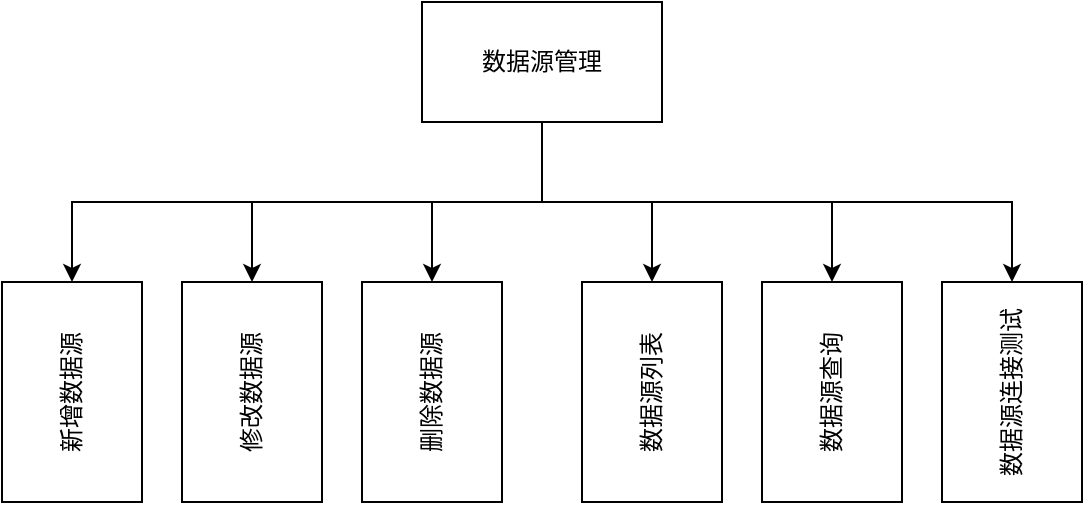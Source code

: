 <mxfile version="20.5.3" type="github">
  <diagram id="tjhymvLZdjS9p6q_tBqy" name="第 1 页">
    <mxGraphModel dx="741" dy="391" grid="1" gridSize="10" guides="1" tooltips="1" connect="1" arrows="1" fold="1" page="1" pageScale="1" pageWidth="827" pageHeight="1169" math="0" shadow="0">
      <root>
        <mxCell id="0" />
        <mxCell id="1" parent="0" />
        <mxCell id="aALrUmLxRWbmeuW2mngF-3" style="edgeStyle=orthogonalEdgeStyle;rounded=0;orthogonalLoop=1;jettySize=auto;html=1;exitX=0.5;exitY=1;exitDx=0;exitDy=0;entryX=0.5;entryY=1;entryDx=0;entryDy=0;" edge="1" parent="1" source="aALrUmLxRWbmeuW2mngF-1" target="aALrUmLxRWbmeuW2mngF-2">
          <mxGeometry relative="1" as="geometry" />
        </mxCell>
        <mxCell id="aALrUmLxRWbmeuW2mngF-9" style="edgeStyle=orthogonalEdgeStyle;rounded=0;orthogonalLoop=1;jettySize=auto;html=1;exitX=0.5;exitY=1;exitDx=0;exitDy=0;entryX=0.5;entryY=1;entryDx=0;entryDy=0;" edge="1" parent="1" source="aALrUmLxRWbmeuW2mngF-1" target="aALrUmLxRWbmeuW2mngF-4">
          <mxGeometry relative="1" as="geometry" />
        </mxCell>
        <mxCell id="aALrUmLxRWbmeuW2mngF-10" style="edgeStyle=orthogonalEdgeStyle;rounded=0;orthogonalLoop=1;jettySize=auto;html=1;exitX=0.5;exitY=1;exitDx=0;exitDy=0;entryX=0.5;entryY=1;entryDx=0;entryDy=0;" edge="1" parent="1" source="aALrUmLxRWbmeuW2mngF-1" target="aALrUmLxRWbmeuW2mngF-5">
          <mxGeometry relative="1" as="geometry" />
        </mxCell>
        <mxCell id="aALrUmLxRWbmeuW2mngF-11" style="edgeStyle=orthogonalEdgeStyle;rounded=0;orthogonalLoop=1;jettySize=auto;html=1;exitX=0.5;exitY=1;exitDx=0;exitDy=0;entryX=0.5;entryY=1;entryDx=0;entryDy=0;" edge="1" parent="1" source="aALrUmLxRWbmeuW2mngF-1" target="aALrUmLxRWbmeuW2mngF-6">
          <mxGeometry relative="1" as="geometry" />
        </mxCell>
        <mxCell id="aALrUmLxRWbmeuW2mngF-12" style="edgeStyle=orthogonalEdgeStyle;rounded=0;orthogonalLoop=1;jettySize=auto;html=1;exitX=0.5;exitY=1;exitDx=0;exitDy=0;entryX=0.5;entryY=1;entryDx=0;entryDy=0;" edge="1" parent="1" source="aALrUmLxRWbmeuW2mngF-1" target="aALrUmLxRWbmeuW2mngF-7">
          <mxGeometry relative="1" as="geometry" />
        </mxCell>
        <mxCell id="aALrUmLxRWbmeuW2mngF-13" style="edgeStyle=orthogonalEdgeStyle;rounded=0;orthogonalLoop=1;jettySize=auto;html=1;exitX=0.5;exitY=1;exitDx=0;exitDy=0;entryX=0.5;entryY=1;entryDx=0;entryDy=0;" edge="1" parent="1" source="aALrUmLxRWbmeuW2mngF-1" target="aALrUmLxRWbmeuW2mngF-8">
          <mxGeometry relative="1" as="geometry" />
        </mxCell>
        <mxCell id="aALrUmLxRWbmeuW2mngF-1" value="数据源管理" style="rounded=0;whiteSpace=wrap;html=1;" vertex="1" parent="1">
          <mxGeometry x="360" y="90" width="120" height="60" as="geometry" />
        </mxCell>
        <mxCell id="aALrUmLxRWbmeuW2mngF-2" value="新增数据源" style="rounded=0;whiteSpace=wrap;html=1;direction=west;horizontal=0;" vertex="1" parent="1">
          <mxGeometry x="150" y="230" width="70" height="110" as="geometry" />
        </mxCell>
        <mxCell id="aALrUmLxRWbmeuW2mngF-4" value="修改数据源" style="rounded=0;whiteSpace=wrap;html=1;direction=west;horizontal=0;" vertex="1" parent="1">
          <mxGeometry x="240" y="230" width="70" height="110" as="geometry" />
        </mxCell>
        <mxCell id="aALrUmLxRWbmeuW2mngF-5" value="删除数据源" style="rounded=0;whiteSpace=wrap;html=1;direction=west;horizontal=0;" vertex="1" parent="1">
          <mxGeometry x="330" y="230" width="70" height="110" as="geometry" />
        </mxCell>
        <mxCell id="aALrUmLxRWbmeuW2mngF-6" value="数据源列表" style="rounded=0;whiteSpace=wrap;html=1;direction=west;horizontal=0;" vertex="1" parent="1">
          <mxGeometry x="440" y="230" width="70" height="110" as="geometry" />
        </mxCell>
        <mxCell id="aALrUmLxRWbmeuW2mngF-7" value="数据源查询" style="rounded=0;whiteSpace=wrap;html=1;direction=west;horizontal=0;" vertex="1" parent="1">
          <mxGeometry x="530" y="230" width="70" height="110" as="geometry" />
        </mxCell>
        <mxCell id="aALrUmLxRWbmeuW2mngF-8" value="数据源连接测试" style="rounded=0;whiteSpace=wrap;html=1;direction=west;horizontal=0;" vertex="1" parent="1">
          <mxGeometry x="620" y="230" width="70" height="110" as="geometry" />
        </mxCell>
      </root>
    </mxGraphModel>
  </diagram>
</mxfile>
